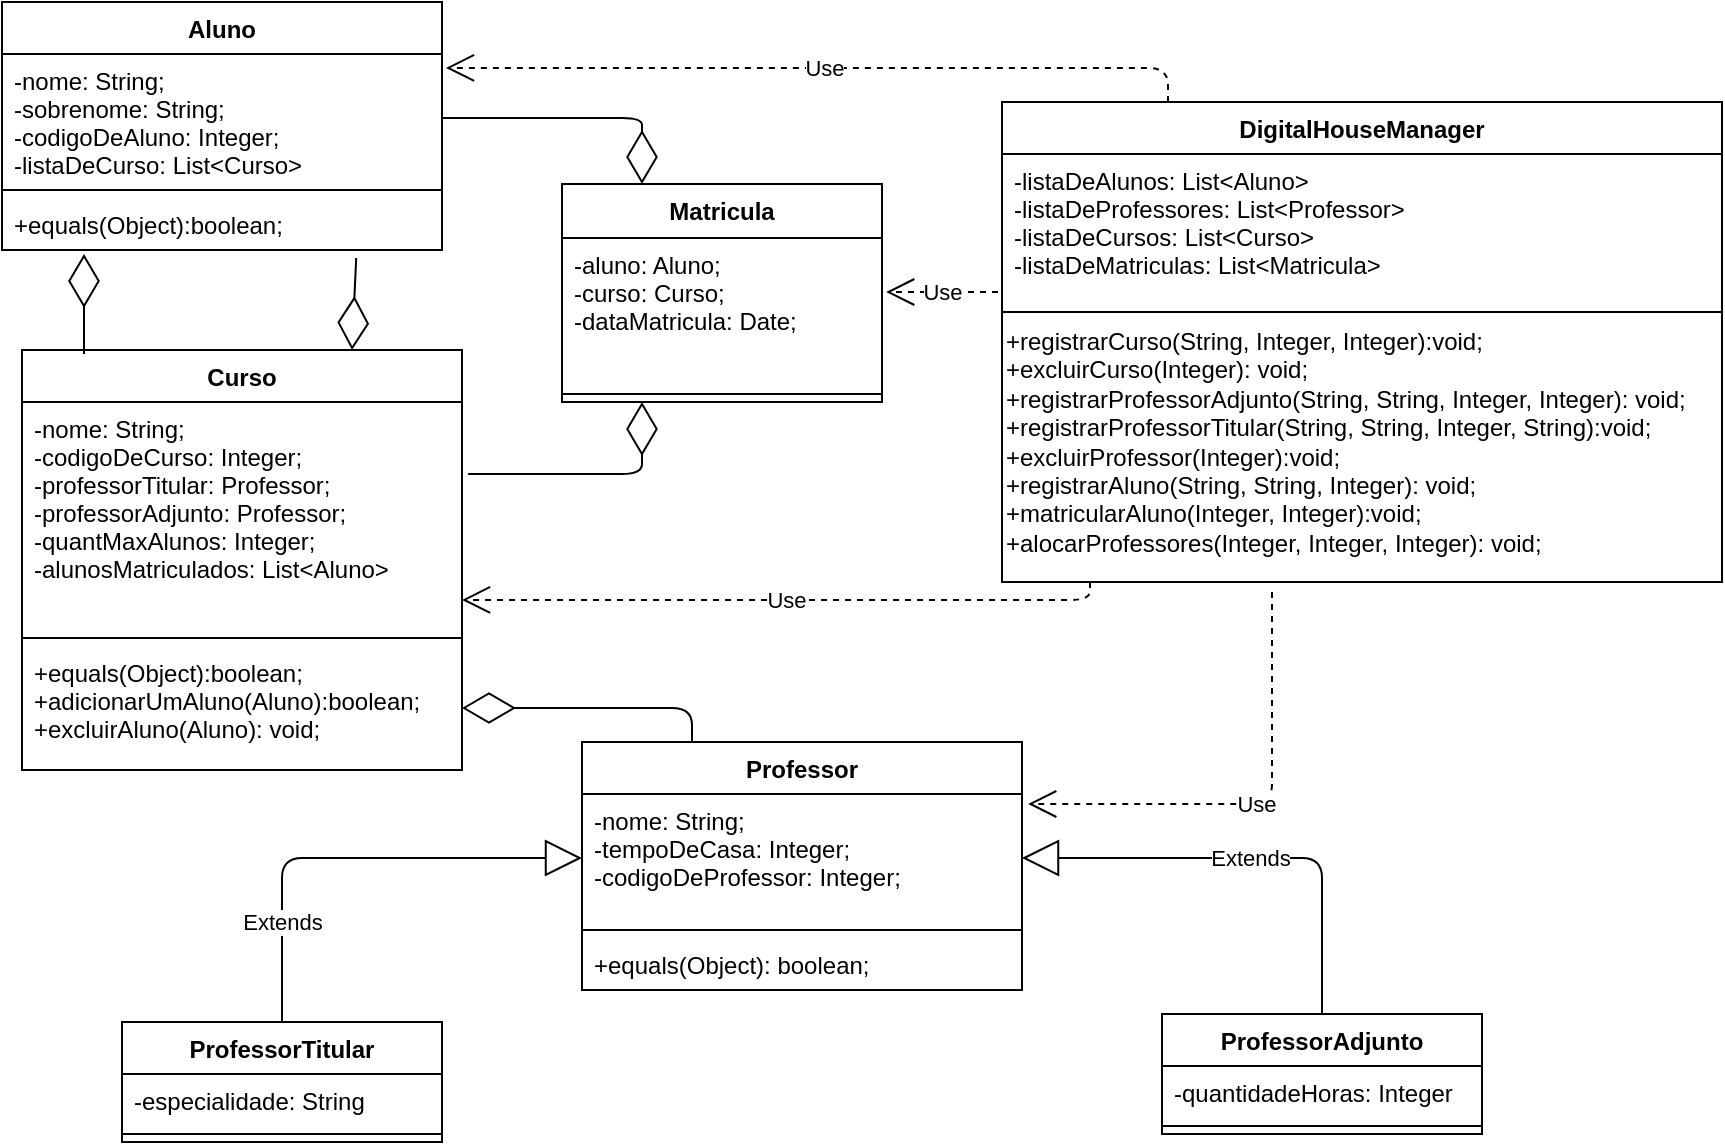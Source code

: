<mxfile version="10.6.9" type="github"><diagram id="OZNq7-iiIkfR4DtoIV6H" name="Page-1"><mxGraphModel dx="840" dy="484" grid="1" gridSize="10" guides="1" tooltips="1" connect="1" arrows="1" fold="1" page="1" pageScale="1" pageWidth="827" pageHeight="1169" math="0" shadow="0"><root><mxCell id="0"/><mxCell id="1" parent="0"/><mxCell id="LyO5yy2_A70VuqOj7BEP-1" value="Aluno" style="swimlane;fontStyle=1;align=center;verticalAlign=top;childLayout=stackLayout;horizontal=1;startSize=26;horizontalStack=0;resizeParent=1;resizeParentMax=0;resizeLast=0;collapsible=1;marginBottom=0;" parent="1" vertex="1"><mxGeometry x="20" y="20" width="220" height="124" as="geometry"/></mxCell><mxCell id="LyO5yy2_A70VuqOj7BEP-2" value="-nome: String;&#10;-sobrenome: String;&#10;-codigoDeAluno: Integer;&#10;-listaDeCurso: List&lt;Curso&gt;&#10;" style="text;strokeColor=none;fillColor=none;align=left;verticalAlign=top;spacingLeft=4;spacingRight=4;overflow=hidden;rotatable=0;points=[[0,0.5],[1,0.5]];portConstraint=eastwest;" parent="LyO5yy2_A70VuqOj7BEP-1" vertex="1"><mxGeometry y="26" width="220" height="64" as="geometry"/></mxCell><mxCell id="LyO5yy2_A70VuqOj7BEP-3" value="" style="line;strokeWidth=1;fillColor=none;align=left;verticalAlign=middle;spacingTop=-1;spacingLeft=3;spacingRight=3;rotatable=0;labelPosition=right;points=[];portConstraint=eastwest;" parent="LyO5yy2_A70VuqOj7BEP-1" vertex="1"><mxGeometry y="90" width="220" height="8" as="geometry"/></mxCell><mxCell id="LyO5yy2_A70VuqOj7BEP-4" value="+equals(Object):boolean;" style="text;strokeColor=none;fillColor=none;align=left;verticalAlign=top;spacingLeft=4;spacingRight=4;overflow=hidden;rotatable=0;points=[[0,0.5],[1,0.5]];portConstraint=eastwest;" parent="LyO5yy2_A70VuqOj7BEP-1" vertex="1"><mxGeometry y="98" width="220" height="26" as="geometry"/></mxCell><mxCell id="LyO5yy2_A70VuqOj7BEP-5" value="Curso" style="swimlane;fontStyle=1;align=center;verticalAlign=top;childLayout=stackLayout;horizontal=1;startSize=26;horizontalStack=0;resizeParent=1;resizeParentMax=0;resizeLast=0;collapsible=1;marginBottom=0;" parent="1" vertex="1"><mxGeometry x="30" y="194" width="220" height="210" as="geometry"/></mxCell><mxCell id="LyO5yy2_A70VuqOj7BEP-6" value="-nome: String;&#10;-codigoDeCurso: Integer;&#10;-professorTitular: Professor;&#10;-professorAdjunto: Professor;&#10;-quantMaxAlunos: Integer;&#10;-alunosMatriculados: List&lt;Aluno&gt;&#10;" style="text;strokeColor=none;fillColor=none;align=left;verticalAlign=top;spacingLeft=4;spacingRight=4;overflow=hidden;rotatable=0;points=[[0,0.5],[1,0.5]];portConstraint=eastwest;" parent="LyO5yy2_A70VuqOj7BEP-5" vertex="1"><mxGeometry y="26" width="220" height="114" as="geometry"/></mxCell><mxCell id="LyO5yy2_A70VuqOj7BEP-7" value="" style="line;strokeWidth=1;fillColor=none;align=left;verticalAlign=middle;spacingTop=-1;spacingLeft=3;spacingRight=3;rotatable=0;labelPosition=right;points=[];portConstraint=eastwest;" parent="LyO5yy2_A70VuqOj7BEP-5" vertex="1"><mxGeometry y="140" width="220" height="8" as="geometry"/></mxCell><mxCell id="LyO5yy2_A70VuqOj7BEP-8" value="+equals(Object):boolean;&#10;+adicionarUmAluno(Aluno):boolean;&#10;+excluirAluno(Aluno): void;" style="text;strokeColor=none;fillColor=none;align=left;verticalAlign=top;spacingLeft=4;spacingRight=4;overflow=hidden;rotatable=0;points=[[0,0.5],[1,0.5]];portConstraint=eastwest;" parent="LyO5yy2_A70VuqOj7BEP-5" vertex="1"><mxGeometry y="148" width="220" height="62" as="geometry"/></mxCell><mxCell id="LyO5yy2_A70VuqOj7BEP-9" value="Professor" style="swimlane;fontStyle=1;align=center;verticalAlign=top;childLayout=stackLayout;horizontal=1;startSize=26;horizontalStack=0;resizeParent=1;resizeParentMax=0;resizeLast=0;collapsible=1;marginBottom=0;" parent="1" vertex="1"><mxGeometry x="310" y="390" width="220" height="124" as="geometry"/></mxCell><mxCell id="LyO5yy2_A70VuqOj7BEP-10" value="-nome: String;&#10;-tempoDeCasa: Integer;&#10;-codigoDeProfessor: Integer;&#10;&#10;" style="text;strokeColor=none;fillColor=none;align=left;verticalAlign=top;spacingLeft=4;spacingRight=4;overflow=hidden;rotatable=0;points=[[0,0.5],[1,0.5]];portConstraint=eastwest;" parent="LyO5yy2_A70VuqOj7BEP-9" vertex="1"><mxGeometry y="26" width="220" height="64" as="geometry"/></mxCell><mxCell id="LyO5yy2_A70VuqOj7BEP-11" value="" style="line;strokeWidth=1;fillColor=none;align=left;verticalAlign=middle;spacingTop=-1;spacingLeft=3;spacingRight=3;rotatable=0;labelPosition=right;points=[];portConstraint=eastwest;" parent="LyO5yy2_A70VuqOj7BEP-9" vertex="1"><mxGeometry y="90" width="220" height="8" as="geometry"/></mxCell><mxCell id="LyO5yy2_A70VuqOj7BEP-12" value="+equals(Object): boolean;" style="text;strokeColor=none;fillColor=none;align=left;verticalAlign=top;spacingLeft=4;spacingRight=4;overflow=hidden;rotatable=0;points=[[0,0.5],[1,0.5]];portConstraint=eastwest;" parent="LyO5yy2_A70VuqOj7BEP-9" vertex="1"><mxGeometry y="98" width="220" height="26" as="geometry"/></mxCell><mxCell id="LyO5yy2_A70VuqOj7BEP-14" value="ProfessorTitular" style="swimlane;fontStyle=1;align=center;verticalAlign=top;childLayout=stackLayout;horizontal=1;startSize=26;horizontalStack=0;resizeParent=1;resizeParentMax=0;resizeLast=0;collapsible=1;marginBottom=0;" parent="1" vertex="1"><mxGeometry x="80" y="530" width="160" height="60" as="geometry"/></mxCell><mxCell id="LyO5yy2_A70VuqOj7BEP-15" value="-especialidade: String" style="text;strokeColor=none;fillColor=none;align=left;verticalAlign=top;spacingLeft=4;spacingRight=4;overflow=hidden;rotatable=0;points=[[0,0.5],[1,0.5]];portConstraint=eastwest;" parent="LyO5yy2_A70VuqOj7BEP-14" vertex="1"><mxGeometry y="26" width="160" height="26" as="geometry"/></mxCell><mxCell id="LyO5yy2_A70VuqOj7BEP-16" value="" style="line;strokeWidth=1;fillColor=none;align=left;verticalAlign=middle;spacingTop=-1;spacingLeft=3;spacingRight=3;rotatable=0;labelPosition=right;points=[];portConstraint=eastwest;" parent="LyO5yy2_A70VuqOj7BEP-14" vertex="1"><mxGeometry y="52" width="160" height="8" as="geometry"/></mxCell><mxCell id="LyO5yy2_A70VuqOj7BEP-18" value="ProfessorAdjunto" style="swimlane;fontStyle=1;align=center;verticalAlign=top;childLayout=stackLayout;horizontal=1;startSize=26;horizontalStack=0;resizeParent=1;resizeParentMax=0;resizeLast=0;collapsible=1;marginBottom=0;" parent="1" vertex="1"><mxGeometry x="600" y="526" width="160" height="60" as="geometry"/></mxCell><mxCell id="LyO5yy2_A70VuqOj7BEP-19" value="-quantidadeHoras: Integer" style="text;strokeColor=none;fillColor=none;align=left;verticalAlign=top;spacingLeft=4;spacingRight=4;overflow=hidden;rotatable=0;points=[[0,0.5],[1,0.5]];portConstraint=eastwest;" parent="LyO5yy2_A70VuqOj7BEP-18" vertex="1"><mxGeometry y="26" width="160" height="26" as="geometry"/></mxCell><mxCell id="LyO5yy2_A70VuqOj7BEP-20" value="" style="line;strokeWidth=1;fillColor=none;align=left;verticalAlign=middle;spacingTop=-1;spacingLeft=3;spacingRight=3;rotatable=0;labelPosition=right;points=[];portConstraint=eastwest;" parent="LyO5yy2_A70VuqOj7BEP-18" vertex="1"><mxGeometry y="52" width="160" height="8" as="geometry"/></mxCell><mxCell id="LyO5yy2_A70VuqOj7BEP-31" value="Matricula" style="swimlane;fontStyle=1;align=center;verticalAlign=top;childLayout=stackLayout;horizontal=1;startSize=27;horizontalStack=0;resizeParent=1;resizeParentMax=0;resizeLast=0;collapsible=1;marginBottom=0;" parent="1" vertex="1"><mxGeometry x="300" y="111" width="160" height="109" as="geometry"/></mxCell><mxCell id="LyO5yy2_A70VuqOj7BEP-32" value="-aluno: Aluno;&#10;-curso: Curso;&#10;-dataMatricula: Date;&#10;" style="text;strokeColor=none;fillColor=none;align=left;verticalAlign=top;spacingLeft=4;spacingRight=4;overflow=hidden;rotatable=0;points=[[0,0.5],[1,0.5]];portConstraint=eastwest;" parent="LyO5yy2_A70VuqOj7BEP-31" vertex="1"><mxGeometry y="27" width="160" height="74" as="geometry"/></mxCell><mxCell id="LyO5yy2_A70VuqOj7BEP-33" value="" style="line;strokeWidth=1;fillColor=none;align=left;verticalAlign=middle;spacingTop=-1;spacingLeft=3;spacingRight=3;rotatable=0;labelPosition=right;points=[];portConstraint=eastwest;" parent="LyO5yy2_A70VuqOj7BEP-31" vertex="1"><mxGeometry y="101" width="160" height="8" as="geometry"/></mxCell><mxCell id="LyO5yy2_A70VuqOj7BEP-39" value="Extends" style="endArrow=block;endSize=16;endFill=0;html=1;entryX=0;entryY=0.5;entryDx=0;entryDy=0;" parent="1" target="LyO5yy2_A70VuqOj7BEP-10" edge="1"><mxGeometry x="-0.569" width="160" relative="1" as="geometry"><mxPoint x="160" y="530" as="sourcePoint"/><mxPoint x="180" y="610" as="targetPoint"/><Array as="points"><mxPoint x="160" y="448"/></Array><mxPoint as="offset"/></mxGeometry></mxCell><mxCell id="LyO5yy2_A70VuqOj7BEP-40" value="Extends" style="endArrow=block;endSize=16;endFill=0;html=1;entryX=1;entryY=0.5;entryDx=0;entryDy=0;exitX=0.5;exitY=0;exitDx=0;exitDy=0;" parent="1" source="LyO5yy2_A70VuqOj7BEP-18" target="LyO5yy2_A70VuqOj7BEP-10" edge="1"><mxGeometry width="160" relative="1" as="geometry"><mxPoint x="10" y="650" as="sourcePoint"/><mxPoint x="170" y="650" as="targetPoint"/><Array as="points"><mxPoint x="680" y="448"/></Array></mxGeometry></mxCell><mxCell id="LyO5yy2_A70VuqOj7BEP-41" value="DigitalHouseManager" style="swimlane;fontStyle=1;align=center;verticalAlign=top;childLayout=stackLayout;horizontal=1;startSize=26;horizontalStack=0;resizeParent=1;resizeParentMax=0;resizeLast=0;collapsible=1;marginBottom=0;" parent="1" vertex="1"><mxGeometry x="520" y="70" width="360" height="240" as="geometry"/></mxCell><mxCell id="LyO5yy2_A70VuqOj7BEP-42" value="-listaDeAlunos: List&lt;Aluno&gt;&#10;-listaDeProfessores: List&lt;Professor&gt;&#10;-listaDeCursos: List&lt;Curso&gt;&#10;-listaDeMatriculas: List&lt;Matricula&gt;&#10;" style="text;strokeColor=none;fillColor=none;align=left;verticalAlign=top;spacingLeft=4;spacingRight=4;overflow=hidden;rotatable=0;points=[[0,0.5],[1,0.5]];portConstraint=eastwest;" parent="LyO5yy2_A70VuqOj7BEP-41" vertex="1"><mxGeometry y="26" width="360" height="74" as="geometry"/></mxCell><mxCell id="LyO5yy2_A70VuqOj7BEP-43" value="" style="line;strokeWidth=1;fillColor=none;align=left;verticalAlign=middle;spacingTop=-1;spacingLeft=3;spacingRight=3;rotatable=0;labelPosition=right;points=[];portConstraint=eastwest;" parent="LyO5yy2_A70VuqOj7BEP-41" vertex="1"><mxGeometry y="100" width="360" height="10" as="geometry"/></mxCell><mxCell id="LyO5yy2_A70VuqOj7BEP-49" value="+registrarCurso(String, Integer, Integer):void;&amp;nbsp;&lt;br&gt;+excluirCurso(Integer): void;&lt;br&gt;+registrarProfessorAdjunto(String, String, Integer, Integer): void;&lt;br&gt;+registrarProfessorTitular(String, String, Integer, String):void;&lt;br&gt;+excluirProfessor(Integer):void;&lt;br&gt;+registrarAluno(String, String, Integer): void;&lt;br&gt;+matricularAluno(Integer, Integer):void;&lt;br&gt;+alocarProfessores(Integer, Integer, Integer): void;&lt;br&gt;&lt;br&gt;" style="text;html=1;resizable=0;points=[];autosize=1;align=left;verticalAlign=top;spacingTop=-4;" parent="LyO5yy2_A70VuqOj7BEP-41" vertex="1"><mxGeometry y="110" width="360" height="130" as="geometry"/></mxCell><mxCell id="LyO5yy2_A70VuqOj7BEP-45" value="Use" style="endArrow=open;endSize=12;dashed=1;html=1;entryX=1.009;entryY=0.109;entryDx=0;entryDy=0;entryPerimeter=0;" parent="1" target="LyO5yy2_A70VuqOj7BEP-2" edge="1"><mxGeometry width="160" relative="1" as="geometry"><mxPoint x="603" y="70" as="sourcePoint"/><mxPoint x="670" y="316.5" as="targetPoint"/><Array as="points"><mxPoint x="603" y="53"/></Array></mxGeometry></mxCell><mxCell id="LyO5yy2_A70VuqOj7BEP-46" value="Use" style="endArrow=open;endSize=12;dashed=1;html=1;entryX=1.013;entryY=0.365;entryDx=0;entryDy=0;entryPerimeter=0;" parent="1" target="LyO5yy2_A70VuqOj7BEP-32" edge="1"><mxGeometry width="160" relative="1" as="geometry"><mxPoint x="518" y="165" as="sourcePoint"/><mxPoint x="810" y="440" as="targetPoint"/></mxGeometry></mxCell><mxCell id="LyO5yy2_A70VuqOj7BEP-47" value="Use" style="endArrow=open;endSize=12;dashed=1;html=1;entryX=1.014;entryY=0.078;entryDx=0;entryDy=0;entryPerimeter=0;" parent="1" target="LyO5yy2_A70VuqOj7BEP-10" edge="1"><mxGeometry width="160" relative="1" as="geometry"><mxPoint x="655" y="315" as="sourcePoint"/><mxPoint x="790" y="384.5" as="targetPoint"/><Array as="points"><mxPoint x="655" y="421"/></Array></mxGeometry></mxCell><mxCell id="LyO5yy2_A70VuqOj7BEP-48" value="Use" style="endArrow=open;endSize=12;dashed=1;html=1;entryX=1;entryY=0.868;entryDx=0;entryDy=0;entryPerimeter=0;" parent="1" target="LyO5yy2_A70VuqOj7BEP-6" edge="1"><mxGeometry width="160" relative="1" as="geometry"><mxPoint x="564" y="310" as="sourcePoint"/><mxPoint x="610" y="354.5" as="targetPoint"/><Array as="points"><mxPoint x="564" y="319"/></Array></mxGeometry></mxCell><mxCell id="Wyl5NAgSg6wBn-k0px2M-1" value="" style="endArrow=diamondThin;endFill=0;endSize=24;html=1;entryX=1;entryY=0.5;entryDx=0;entryDy=0;exitX=0.25;exitY=0;exitDx=0;exitDy=0;" edge="1" parent="1" source="LyO5yy2_A70VuqOj7BEP-9" target="LyO5yy2_A70VuqOj7BEP-8"><mxGeometry width="160" relative="1" as="geometry"><mxPoint x="360" y="373" as="sourcePoint"/><mxPoint x="170" y="420" as="targetPoint"/><Array as="points"><mxPoint x="365" y="373"/></Array></mxGeometry></mxCell><mxCell id="Wyl5NAgSg6wBn-k0px2M-2" value="" style="endArrow=diamondThin;endFill=0;endSize=24;html=1;entryX=0.25;entryY=1;entryDx=0;entryDy=0;exitX=1.014;exitY=0.316;exitDx=0;exitDy=0;exitPerimeter=0;" edge="1" parent="1" source="LyO5yy2_A70VuqOj7BEP-6" target="LyO5yy2_A70VuqOj7BEP-31"><mxGeometry width="160" relative="1" as="geometry"><mxPoint x="370" y="256" as="sourcePoint"/><mxPoint x="180" y="610" as="targetPoint"/><Array as="points"><mxPoint x="340" y="256"/></Array></mxGeometry></mxCell><mxCell id="Wyl5NAgSg6wBn-k0px2M-3" value="" style="endArrow=diamondThin;endFill=0;endSize=24;html=1;entryX=0.75;entryY=0;entryDx=0;entryDy=0;exitX=0.805;exitY=1.154;exitDx=0;exitDy=0;exitPerimeter=0;" edge="1" parent="1" source="LyO5yy2_A70VuqOj7BEP-4" target="LyO5yy2_A70VuqOj7BEP-5"><mxGeometry width="160" relative="1" as="geometry"><mxPoint x="195" y="148" as="sourcePoint"/><mxPoint x="530" y="342" as="targetPoint"/></mxGeometry></mxCell><mxCell id="Wyl5NAgSg6wBn-k0px2M-4" value="" style="endArrow=diamondThin;endFill=0;endSize=24;html=1;entryX=0.25;entryY=0;entryDx=0;entryDy=0;exitX=1;exitY=0.5;exitDx=0;exitDy=0;" edge="1" parent="1" source="LyO5yy2_A70VuqOj7BEP-2" target="LyO5yy2_A70VuqOj7BEP-31"><mxGeometry width="160" relative="1" as="geometry"><mxPoint x="330" y="70" as="sourcePoint"/><mxPoint x="270" y="415.5" as="targetPoint"/><Array as="points"><mxPoint x="340" y="78"/></Array></mxGeometry></mxCell><mxCell id="Wyl5NAgSg6wBn-k0px2M-9" value="" style="endArrow=diamondThin;endFill=0;endSize=24;html=1;" edge="1" parent="1"><mxGeometry width="160" relative="1" as="geometry"><mxPoint x="61" y="196" as="sourcePoint"/><mxPoint x="61" y="146" as="targetPoint"/></mxGeometry></mxCell></root></mxGraphModel></diagram></mxfile>